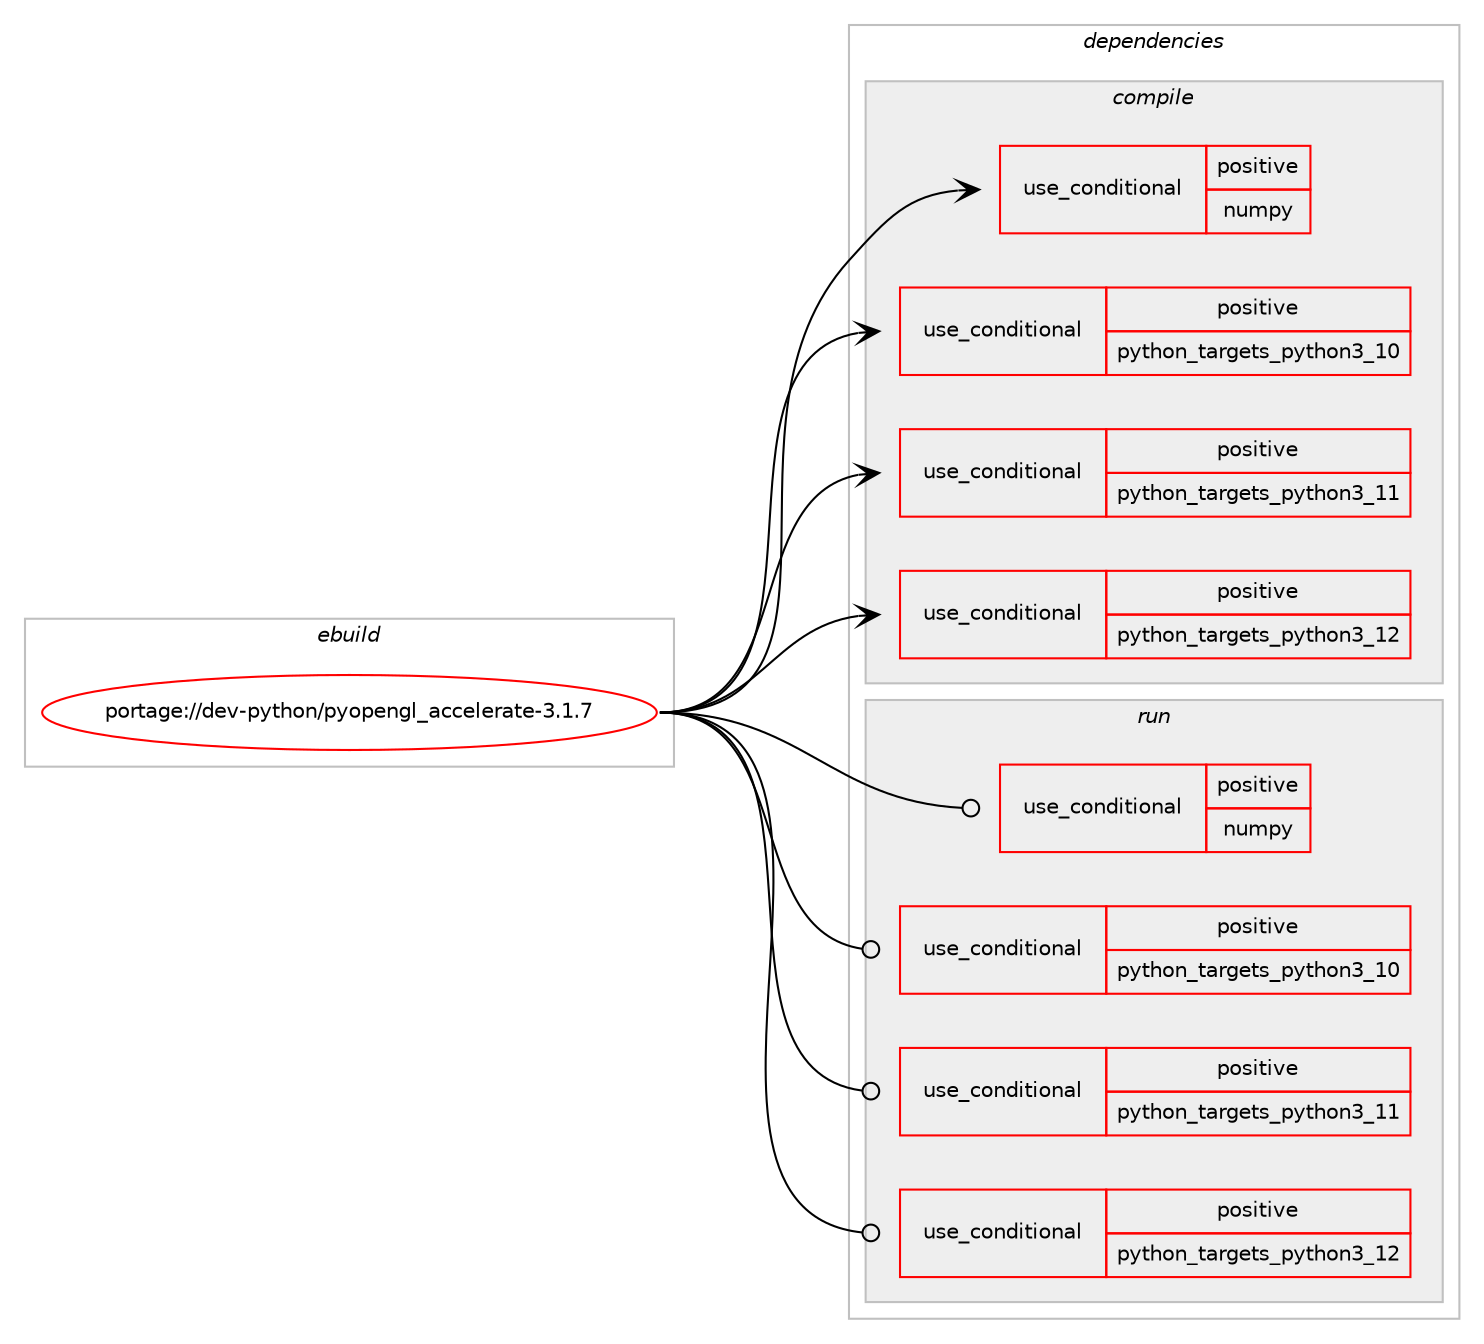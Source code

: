 digraph prolog {

# *************
# Graph options
# *************

newrank=true;
concentrate=true;
compound=true;
graph [rankdir=LR,fontname=Helvetica,fontsize=10,ranksep=1.5];#, ranksep=2.5, nodesep=0.2];
edge  [arrowhead=vee];
node  [fontname=Helvetica,fontsize=10];

# **********
# The ebuild
# **********

subgraph cluster_leftcol {
color=gray;
rank=same;
label=<<i>ebuild</i>>;
id [label="portage://dev-python/pyopengl_accelerate-3.1.7", color=red, width=4, href="../dev-python/pyopengl_accelerate-3.1.7.svg"];
}

# ****************
# The dependencies
# ****************

subgraph cluster_midcol {
color=gray;
label=<<i>dependencies</i>>;
subgraph cluster_compile {
fillcolor="#eeeeee";
style=filled;
label=<<i>compile</i>>;
subgraph cond36091 {
dependency78970 [label=<<TABLE BORDER="0" CELLBORDER="1" CELLSPACING="0" CELLPADDING="4"><TR><TD ROWSPAN="3" CELLPADDING="10">use_conditional</TD></TR><TR><TD>positive</TD></TR><TR><TD>numpy</TD></TR></TABLE>>, shape=none, color=red];
# *** BEGIN UNKNOWN DEPENDENCY TYPE (TODO) ***
# dependency78970 -> package_dependency(portage://dev-python/pyopengl_accelerate-3.1.7,install,no,dev-python,numpy,none,[,,],[],[use(optenable(python_targets_python3_10),negative),use(optenable(python_targets_python3_11),negative),use(optenable(python_targets_python3_12),negative)])
# *** END UNKNOWN DEPENDENCY TYPE (TODO) ***

}
id:e -> dependency78970:w [weight=20,style="solid",arrowhead="vee"];
subgraph cond36092 {
dependency78971 [label=<<TABLE BORDER="0" CELLBORDER="1" CELLSPACING="0" CELLPADDING="4"><TR><TD ROWSPAN="3" CELLPADDING="10">use_conditional</TD></TR><TR><TD>positive</TD></TR><TR><TD>python_targets_python3_10</TD></TR></TABLE>>, shape=none, color=red];
# *** BEGIN UNKNOWN DEPENDENCY TYPE (TODO) ***
# dependency78971 -> package_dependency(portage://dev-python/pyopengl_accelerate-3.1.7,install,no,dev-lang,python,none,[,,],[slot(3.10)],[])
# *** END UNKNOWN DEPENDENCY TYPE (TODO) ***

}
id:e -> dependency78971:w [weight=20,style="solid",arrowhead="vee"];
subgraph cond36093 {
dependency78972 [label=<<TABLE BORDER="0" CELLBORDER="1" CELLSPACING="0" CELLPADDING="4"><TR><TD ROWSPAN="3" CELLPADDING="10">use_conditional</TD></TR><TR><TD>positive</TD></TR><TR><TD>python_targets_python3_11</TD></TR></TABLE>>, shape=none, color=red];
# *** BEGIN UNKNOWN DEPENDENCY TYPE (TODO) ***
# dependency78972 -> package_dependency(portage://dev-python/pyopengl_accelerate-3.1.7,install,no,dev-lang,python,none,[,,],[slot(3.11)],[])
# *** END UNKNOWN DEPENDENCY TYPE (TODO) ***

}
id:e -> dependency78972:w [weight=20,style="solid",arrowhead="vee"];
subgraph cond36094 {
dependency78973 [label=<<TABLE BORDER="0" CELLBORDER="1" CELLSPACING="0" CELLPADDING="4"><TR><TD ROWSPAN="3" CELLPADDING="10">use_conditional</TD></TR><TR><TD>positive</TD></TR><TR><TD>python_targets_python3_12</TD></TR></TABLE>>, shape=none, color=red];
# *** BEGIN UNKNOWN DEPENDENCY TYPE (TODO) ***
# dependency78973 -> package_dependency(portage://dev-python/pyopengl_accelerate-3.1.7,install,no,dev-lang,python,none,[,,],[slot(3.12)],[])
# *** END UNKNOWN DEPENDENCY TYPE (TODO) ***

}
id:e -> dependency78973:w [weight=20,style="solid",arrowhead="vee"];
}
subgraph cluster_compileandrun {
fillcolor="#eeeeee";
style=filled;
label=<<i>compile and run</i>>;
}
subgraph cluster_run {
fillcolor="#eeeeee";
style=filled;
label=<<i>run</i>>;
subgraph cond36095 {
dependency78974 [label=<<TABLE BORDER="0" CELLBORDER="1" CELLSPACING="0" CELLPADDING="4"><TR><TD ROWSPAN="3" CELLPADDING="10">use_conditional</TD></TR><TR><TD>positive</TD></TR><TR><TD>numpy</TD></TR></TABLE>>, shape=none, color=red];
# *** BEGIN UNKNOWN DEPENDENCY TYPE (TODO) ***
# dependency78974 -> package_dependency(portage://dev-python/pyopengl_accelerate-3.1.7,run,no,dev-python,numpy,none,[,,],[],[use(optenable(python_targets_python3_10),negative),use(optenable(python_targets_python3_11),negative),use(optenable(python_targets_python3_12),negative)])
# *** END UNKNOWN DEPENDENCY TYPE (TODO) ***

}
id:e -> dependency78974:w [weight=20,style="solid",arrowhead="odot"];
subgraph cond36096 {
dependency78975 [label=<<TABLE BORDER="0" CELLBORDER="1" CELLSPACING="0" CELLPADDING="4"><TR><TD ROWSPAN="3" CELLPADDING="10">use_conditional</TD></TR><TR><TD>positive</TD></TR><TR><TD>python_targets_python3_10</TD></TR></TABLE>>, shape=none, color=red];
# *** BEGIN UNKNOWN DEPENDENCY TYPE (TODO) ***
# dependency78975 -> package_dependency(portage://dev-python/pyopengl_accelerate-3.1.7,run,no,dev-lang,python,none,[,,],[slot(3.10)],[])
# *** END UNKNOWN DEPENDENCY TYPE (TODO) ***

}
id:e -> dependency78975:w [weight=20,style="solid",arrowhead="odot"];
subgraph cond36097 {
dependency78976 [label=<<TABLE BORDER="0" CELLBORDER="1" CELLSPACING="0" CELLPADDING="4"><TR><TD ROWSPAN="3" CELLPADDING="10">use_conditional</TD></TR><TR><TD>positive</TD></TR><TR><TD>python_targets_python3_11</TD></TR></TABLE>>, shape=none, color=red];
# *** BEGIN UNKNOWN DEPENDENCY TYPE (TODO) ***
# dependency78976 -> package_dependency(portage://dev-python/pyopengl_accelerate-3.1.7,run,no,dev-lang,python,none,[,,],[slot(3.11)],[])
# *** END UNKNOWN DEPENDENCY TYPE (TODO) ***

}
id:e -> dependency78976:w [weight=20,style="solid",arrowhead="odot"];
subgraph cond36098 {
dependency78977 [label=<<TABLE BORDER="0" CELLBORDER="1" CELLSPACING="0" CELLPADDING="4"><TR><TD ROWSPAN="3" CELLPADDING="10">use_conditional</TD></TR><TR><TD>positive</TD></TR><TR><TD>python_targets_python3_12</TD></TR></TABLE>>, shape=none, color=red];
# *** BEGIN UNKNOWN DEPENDENCY TYPE (TODO) ***
# dependency78977 -> package_dependency(portage://dev-python/pyopengl_accelerate-3.1.7,run,no,dev-lang,python,none,[,,],[slot(3.12)],[])
# *** END UNKNOWN DEPENDENCY TYPE (TODO) ***

}
id:e -> dependency78977:w [weight=20,style="solid",arrowhead="odot"];
# *** BEGIN UNKNOWN DEPENDENCY TYPE (TODO) ***
# id -> package_dependency(portage://dev-python/pyopengl_accelerate-3.1.7,run,no,dev-python,pyopengl,none,[,,],[],[use(optenable(python_targets_python3_10),negative),use(optenable(python_targets_python3_11),negative),use(optenable(python_targets_python3_12),negative)])
# *** END UNKNOWN DEPENDENCY TYPE (TODO) ***

}
}

# **************
# The candidates
# **************

subgraph cluster_choices {
rank=same;
color=gray;
label=<<i>candidates</i>>;

}

}
